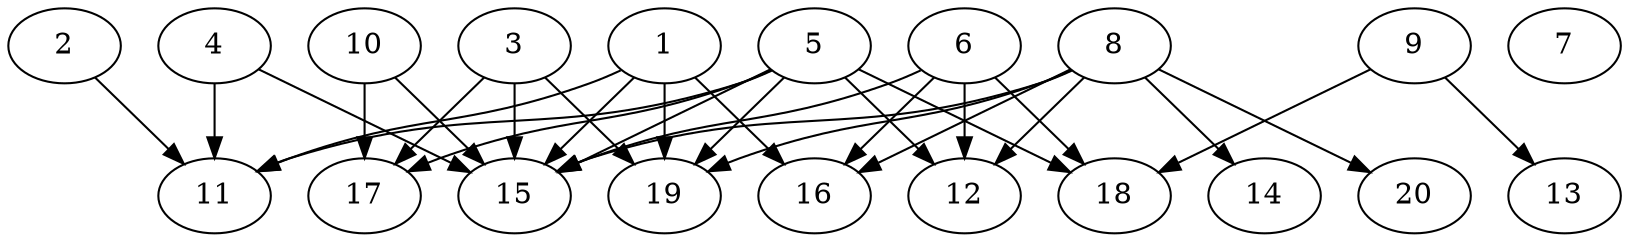 // DAG automatically generated by daggen at Wed Jul 24 21:20:06 2019
// ./daggen --dot -n 20 --ccr 0.3 --fat 0.8 --regular 0.5 --density 0.8 --mindata 5242880 --maxdata 52428800 
digraph G {
  1 [size="113469440", alpha="0.07", expect_size="34040832"] 
  1 -> 11 [size ="34040832"]
  1 -> 15 [size ="34040832"]
  1 -> 16 [size ="34040832"]
  1 -> 19 [size ="34040832"]
  2 [size="99761493", alpha="0.02", expect_size="29928448"] 
  2 -> 11 [size ="29928448"]
  3 [size="104748373", alpha="0.18", expect_size="31424512"] 
  3 -> 15 [size ="31424512"]
  3 -> 17 [size ="31424512"]
  3 -> 19 [size ="31424512"]
  4 [size="87214080", alpha="0.10", expect_size="26164224"] 
  4 -> 11 [size ="26164224"]
  4 -> 15 [size ="26164224"]
  5 [size="155890347", alpha="0.11", expect_size="46767104"] 
  5 -> 11 [size ="46767104"]
  5 -> 12 [size ="46767104"]
  5 -> 15 [size ="46767104"]
  5 -> 17 [size ="46767104"]
  5 -> 18 [size ="46767104"]
  5 -> 19 [size ="46767104"]
  6 [size="157777920", alpha="0.07", expect_size="47333376"] 
  6 -> 12 [size ="47333376"]
  6 -> 15 [size ="47333376"]
  6 -> 16 [size ="47333376"]
  6 -> 18 [size ="47333376"]
  7 [size="161467733", alpha="0.08", expect_size="48440320"] 
  8 [size="98645333", alpha="0.06", expect_size="29593600"] 
  8 -> 12 [size ="29593600"]
  8 -> 14 [size ="29593600"]
  8 -> 15 [size ="29593600"]
  8 -> 16 [size ="29593600"]
  8 -> 19 [size ="29593600"]
  8 -> 20 [size ="29593600"]
  9 [size="148043093", alpha="0.19", expect_size="44412928"] 
  9 -> 13 [size ="44412928"]
  9 -> 18 [size ="44412928"]
  10 [size="99788800", alpha="0.10", expect_size="29936640"] 
  10 -> 15 [size ="29936640"]
  10 -> 17 [size ="29936640"]
  11 [size="33109333", alpha="0.04", expect_size="9932800"] 
  12 [size="87736320", alpha="0.17", expect_size="26320896"] 
  13 [size="101024427", alpha="0.06", expect_size="30307328"] 
  14 [size="81974613", alpha="0.04", expect_size="24592384"] 
  15 [size="159064747", alpha="0.19", expect_size="47719424"] 
  16 [size="86405120", alpha="0.05", expect_size="25921536"] 
  17 [size="144807253", alpha="0.03", expect_size="43442176"] 
  18 [size="52998827", alpha="0.12", expect_size="15899648"] 
  19 [size="101836800", alpha="0.05", expect_size="30551040"] 
  20 [size="92736853", alpha="0.19", expect_size="27821056"] 
}
